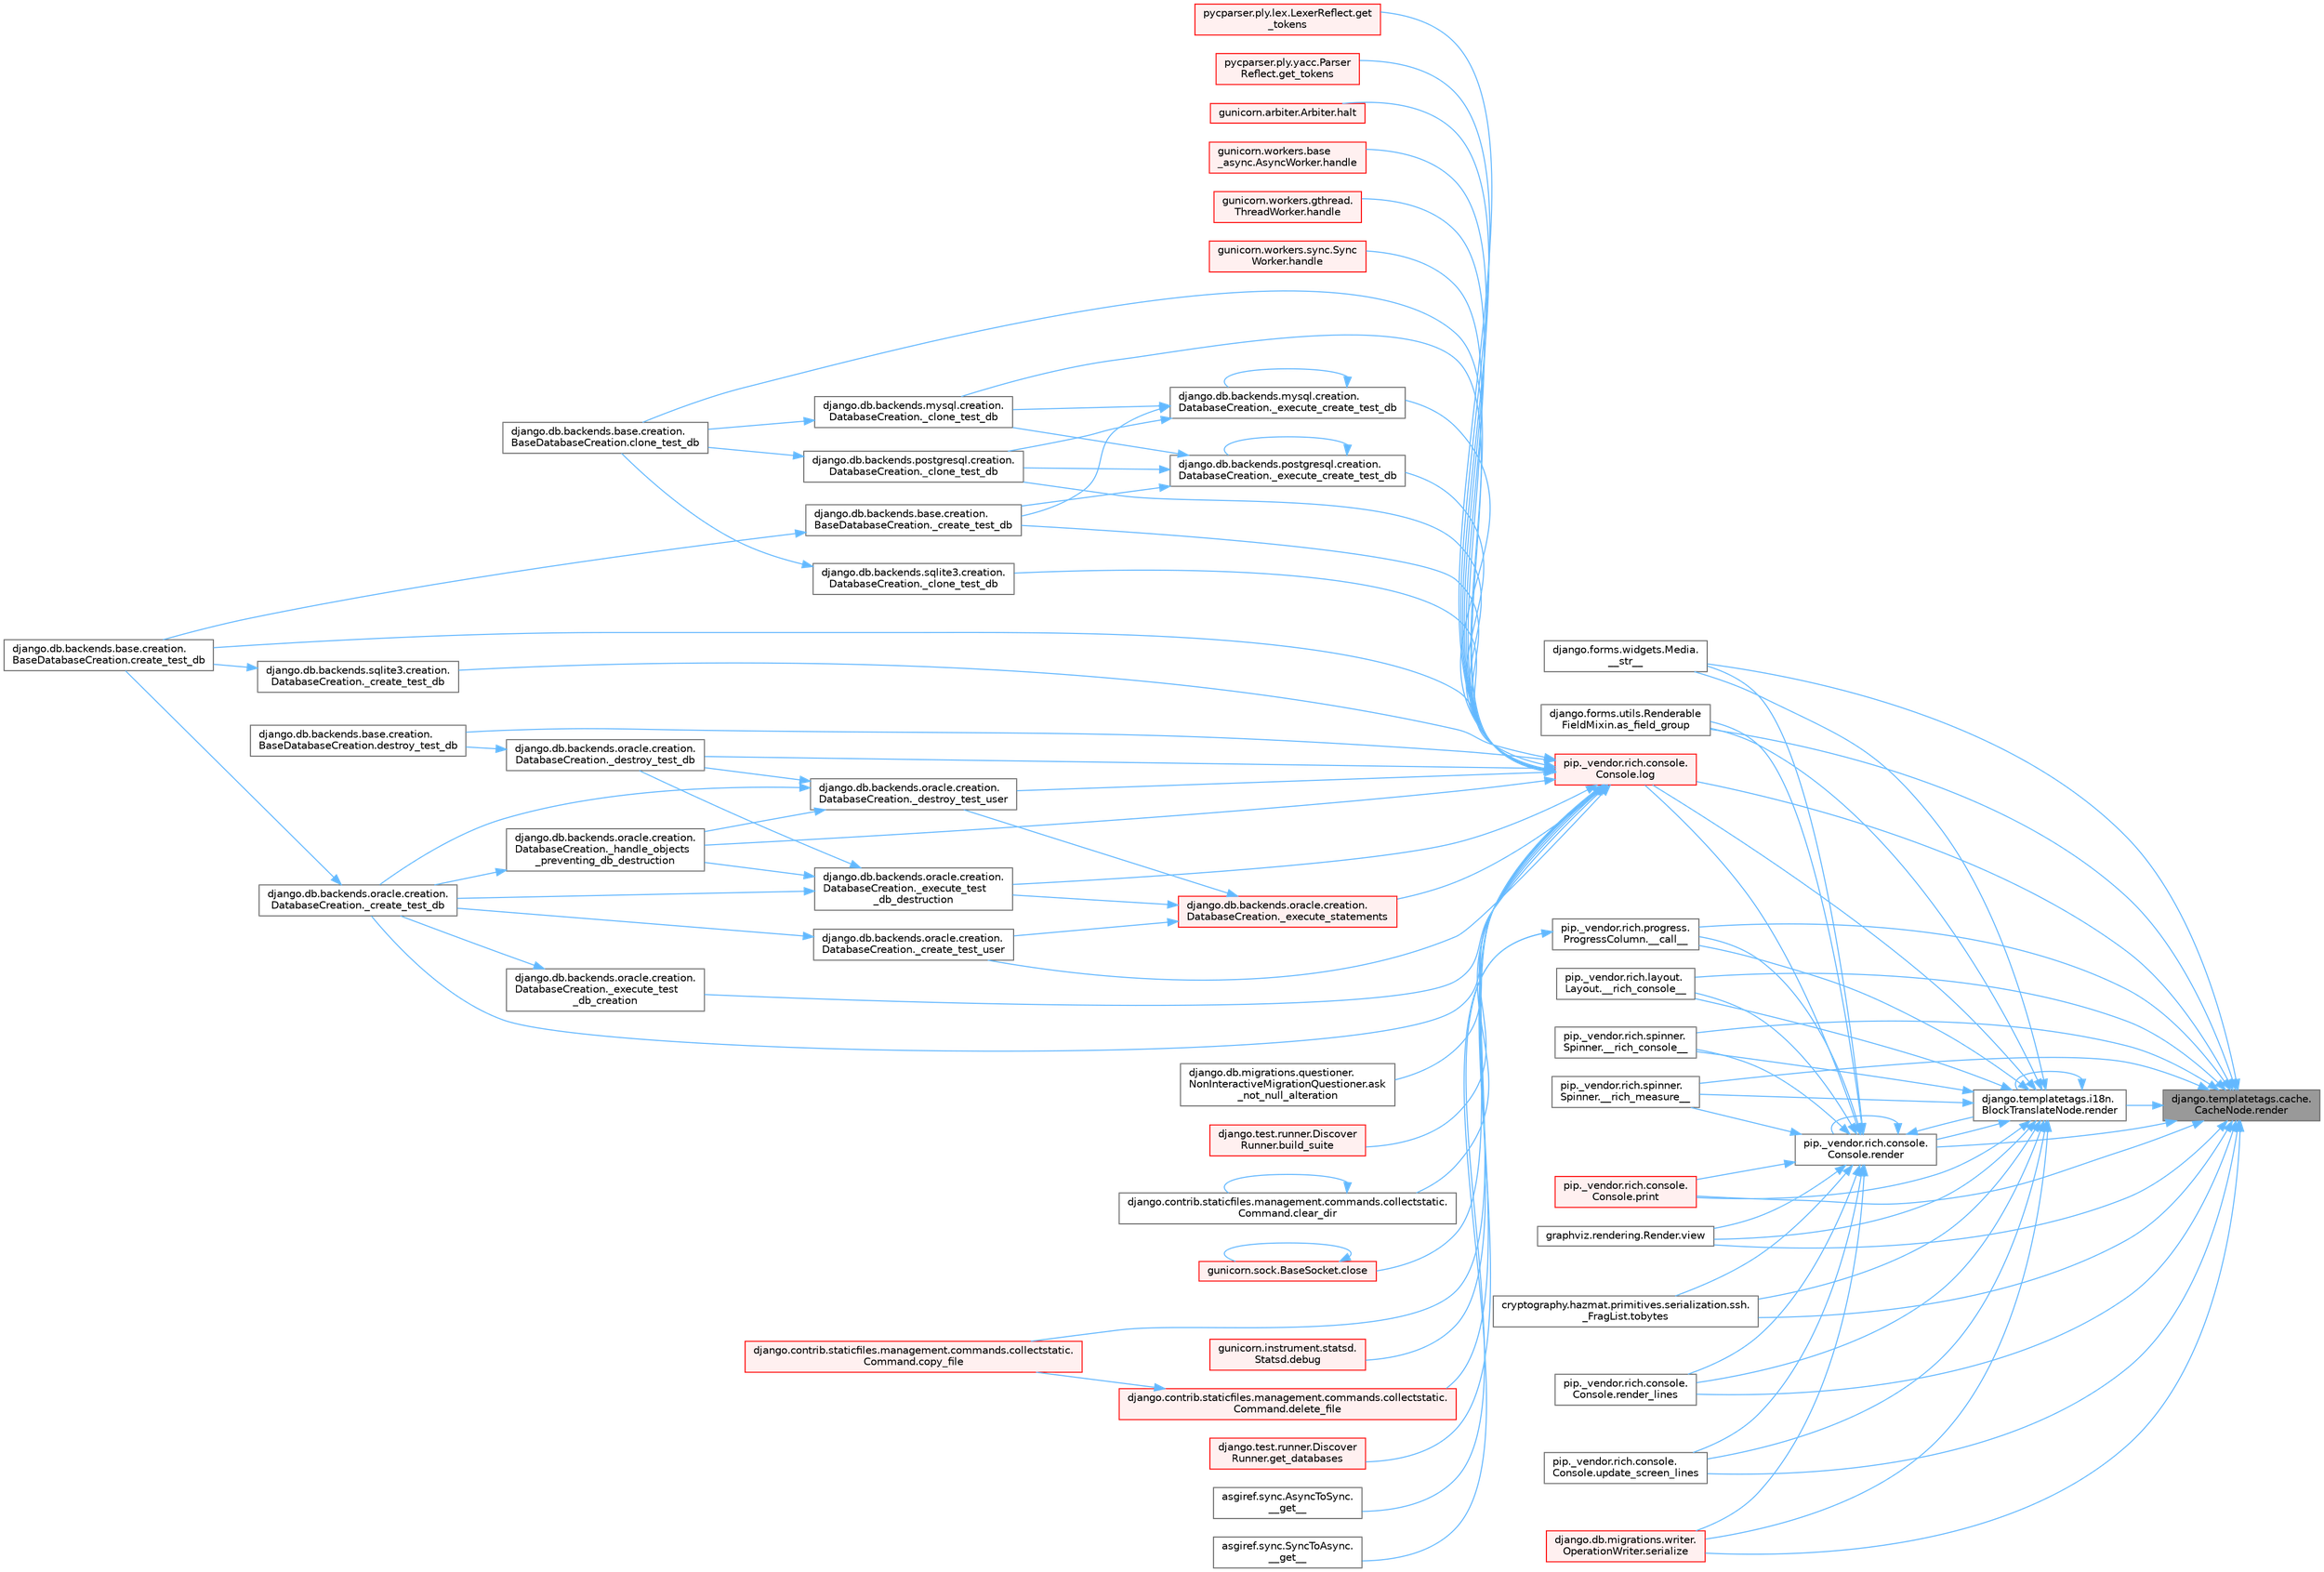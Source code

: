 digraph "django.templatetags.cache.CacheNode.render"
{
 // LATEX_PDF_SIZE
  bgcolor="transparent";
  edge [fontname=Helvetica,fontsize=10,labelfontname=Helvetica,labelfontsize=10];
  node [fontname=Helvetica,fontsize=10,shape=box,height=0.2,width=0.4];
  rankdir="RL";
  Node1 [id="Node000001",label="django.templatetags.cache.\lCacheNode.render",height=0.2,width=0.4,color="gray40", fillcolor="grey60", style="filled", fontcolor="black",tooltip=" "];
  Node1 -> Node2 [id="edge1_Node000001_Node000002",dir="back",color="steelblue1",style="solid",tooltip=" "];
  Node2 [id="Node000002",label="pip._vendor.rich.progress.\lProgressColumn.__call__",height=0.2,width=0.4,color="grey40", fillcolor="white", style="filled",URL="$classpip_1_1__vendor_1_1rich_1_1progress_1_1_progress_column.html#ae0c399be74222f949edb0fa5324cf6ea",tooltip=" "];
  Node2 -> Node3 [id="edge2_Node000002_Node000003",dir="back",color="steelblue1",style="solid",tooltip=" "];
  Node3 [id="Node000003",label="asgiref.sync.AsyncToSync.\l__get__",height=0.2,width=0.4,color="grey40", fillcolor="white", style="filled",URL="$classasgiref_1_1sync_1_1_async_to_sync.html#a23e9ef7a73da98dad9e3f4e65846969b",tooltip=" "];
  Node2 -> Node4 [id="edge3_Node000002_Node000004",dir="back",color="steelblue1",style="solid",tooltip=" "];
  Node4 [id="Node000004",label="asgiref.sync.SyncToAsync.\l__get__",height=0.2,width=0.4,color="grey40", fillcolor="white", style="filled",URL="$classasgiref_1_1sync_1_1_sync_to_async.html#aebdfbe3f01079a529fd2f39810597381",tooltip=" "];
  Node1 -> Node5 [id="edge4_Node000001_Node000005",dir="back",color="steelblue1",style="solid",tooltip=" "];
  Node5 [id="Node000005",label="pip._vendor.rich.layout.\lLayout.__rich_console__",height=0.2,width=0.4,color="grey40", fillcolor="white", style="filled",URL="$classpip_1_1__vendor_1_1rich_1_1layout_1_1_layout.html#ac39cb3d17d2b0324ee1b0dada41a3ebd",tooltip=" "];
  Node1 -> Node6 [id="edge5_Node000001_Node000006",dir="back",color="steelblue1",style="solid",tooltip=" "];
  Node6 [id="Node000006",label="pip._vendor.rich.spinner.\lSpinner.__rich_console__",height=0.2,width=0.4,color="grey40", fillcolor="white", style="filled",URL="$classpip_1_1__vendor_1_1rich_1_1spinner_1_1_spinner.html#a6883d8dced19ac48d4dfc74f776357fd",tooltip=" "];
  Node1 -> Node7 [id="edge6_Node000001_Node000007",dir="back",color="steelblue1",style="solid",tooltip=" "];
  Node7 [id="Node000007",label="pip._vendor.rich.spinner.\lSpinner.__rich_measure__",height=0.2,width=0.4,color="grey40", fillcolor="white", style="filled",URL="$classpip_1_1__vendor_1_1rich_1_1spinner_1_1_spinner.html#a89745682c823c44a31bae8e8d07869f5",tooltip=" "];
  Node1 -> Node8 [id="edge7_Node000001_Node000008",dir="back",color="steelblue1",style="solid",tooltip=" "];
  Node8 [id="Node000008",label="django.forms.widgets.Media.\l__str__",height=0.2,width=0.4,color="grey40", fillcolor="white", style="filled",URL="$classdjango_1_1forms_1_1widgets_1_1_media.html#ae1651710548a7d9f14f036d035012d21",tooltip=" "];
  Node1 -> Node9 [id="edge8_Node000001_Node000009",dir="back",color="steelblue1",style="solid",tooltip=" "];
  Node9 [id="Node000009",label="django.forms.utils.Renderable\lFieldMixin.as_field_group",height=0.2,width=0.4,color="grey40", fillcolor="white", style="filled",URL="$classdjango_1_1forms_1_1utils_1_1_renderable_field_mixin.html#a1e9a1b4f790ea694431554267fd5d74c",tooltip=" "];
  Node1 -> Node10 [id="edge9_Node000001_Node000010",dir="back",color="steelblue1",style="solid",tooltip=" "];
  Node10 [id="Node000010",label="pip._vendor.rich.console.\lConsole.log",height=0.2,width=0.4,color="red", fillcolor="#FFF0F0", style="filled",URL="$classpip_1_1__vendor_1_1rich_1_1console_1_1_console.html#af9c77e39f9413fc2b134c60cfa23b0f1",tooltip=" "];
  Node10 -> Node11 [id="edge10_Node000010_Node000011",dir="back",color="steelblue1",style="solid",tooltip=" "];
  Node11 [id="Node000011",label="django.db.backends.mysql.creation.\lDatabaseCreation._clone_test_db",height=0.2,width=0.4,color="grey40", fillcolor="white", style="filled",URL="$classdjango_1_1db_1_1backends_1_1mysql_1_1creation_1_1_database_creation.html#ab4d99b6a9b6a81141d0fba9440d91619",tooltip=" "];
  Node11 -> Node12 [id="edge11_Node000011_Node000012",dir="back",color="steelblue1",style="solid",tooltip=" "];
  Node12 [id="Node000012",label="django.db.backends.base.creation.\lBaseDatabaseCreation.clone_test_db",height=0.2,width=0.4,color="grey40", fillcolor="white", style="filled",URL="$classdjango_1_1db_1_1backends_1_1base_1_1creation_1_1_base_database_creation.html#aa792ff2a6725c1020027c189ff967316",tooltip=" "];
  Node10 -> Node13 [id="edge12_Node000010_Node000013",dir="back",color="steelblue1",style="solid",tooltip=" "];
  Node13 [id="Node000013",label="django.db.backends.postgresql.creation.\lDatabaseCreation._clone_test_db",height=0.2,width=0.4,color="grey40", fillcolor="white", style="filled",URL="$classdjango_1_1db_1_1backends_1_1postgresql_1_1creation_1_1_database_creation.html#ab57e8a2ba94a8a4888fd435036b4c322",tooltip=" "];
  Node13 -> Node12 [id="edge13_Node000013_Node000012",dir="back",color="steelblue1",style="solid",tooltip=" "];
  Node10 -> Node14 [id="edge14_Node000010_Node000014",dir="back",color="steelblue1",style="solid",tooltip=" "];
  Node14 [id="Node000014",label="django.db.backends.sqlite3.creation.\lDatabaseCreation._clone_test_db",height=0.2,width=0.4,color="grey40", fillcolor="white", style="filled",URL="$classdjango_1_1db_1_1backends_1_1sqlite3_1_1creation_1_1_database_creation.html#a43a28bd11187e2b0677fd0be7643387b",tooltip=" "];
  Node14 -> Node12 [id="edge15_Node000014_Node000012",dir="back",color="steelblue1",style="solid",tooltip=" "];
  Node10 -> Node15 [id="edge16_Node000010_Node000015",dir="back",color="steelblue1",style="solid",tooltip=" "];
  Node15 [id="Node000015",label="django.db.backends.base.creation.\lBaseDatabaseCreation._create_test_db",height=0.2,width=0.4,color="grey40", fillcolor="white", style="filled",URL="$classdjango_1_1db_1_1backends_1_1base_1_1creation_1_1_base_database_creation.html#a3782aff49b95503af2f0e518a10dc22d",tooltip=" "];
  Node15 -> Node16 [id="edge17_Node000015_Node000016",dir="back",color="steelblue1",style="solid",tooltip=" "];
  Node16 [id="Node000016",label="django.db.backends.base.creation.\lBaseDatabaseCreation.create_test_db",height=0.2,width=0.4,color="grey40", fillcolor="white", style="filled",URL="$classdjango_1_1db_1_1backends_1_1base_1_1creation_1_1_base_database_creation.html#af6962208f3f5ffa10ab9acf501090181",tooltip=" "];
  Node10 -> Node17 [id="edge18_Node000010_Node000017",dir="back",color="steelblue1",style="solid",tooltip=" "];
  Node17 [id="Node000017",label="django.db.backends.oracle.creation.\lDatabaseCreation._create_test_db",height=0.2,width=0.4,color="grey40", fillcolor="white", style="filled",URL="$classdjango_1_1db_1_1backends_1_1oracle_1_1creation_1_1_database_creation.html#aea03f2099a0f6691226755c6b60c133f",tooltip=" "];
  Node17 -> Node16 [id="edge19_Node000017_Node000016",dir="back",color="steelblue1",style="solid",tooltip=" "];
  Node10 -> Node18 [id="edge20_Node000010_Node000018",dir="back",color="steelblue1",style="solid",tooltip=" "];
  Node18 [id="Node000018",label="django.db.backends.sqlite3.creation.\lDatabaseCreation._create_test_db",height=0.2,width=0.4,color="grey40", fillcolor="white", style="filled",URL="$classdjango_1_1db_1_1backends_1_1sqlite3_1_1creation_1_1_database_creation.html#a67d2c057a1e604f78b379e63cd6bff28",tooltip=" "];
  Node18 -> Node16 [id="edge21_Node000018_Node000016",dir="back",color="steelblue1",style="solid",tooltip=" "];
  Node10 -> Node19 [id="edge22_Node000010_Node000019",dir="back",color="steelblue1",style="solid",tooltip=" "];
  Node19 [id="Node000019",label="django.db.backends.oracle.creation.\lDatabaseCreation._create_test_user",height=0.2,width=0.4,color="grey40", fillcolor="white", style="filled",URL="$classdjango_1_1db_1_1backends_1_1oracle_1_1creation_1_1_database_creation.html#a59ea754a7f0af2c6d24086c033e1a0dd",tooltip=" "];
  Node19 -> Node17 [id="edge23_Node000019_Node000017",dir="back",color="steelblue1",style="solid",tooltip=" "];
  Node10 -> Node20 [id="edge24_Node000010_Node000020",dir="back",color="steelblue1",style="solid",tooltip=" "];
  Node20 [id="Node000020",label="django.db.backends.oracle.creation.\lDatabaseCreation._destroy_test_db",height=0.2,width=0.4,color="grey40", fillcolor="white", style="filled",URL="$classdjango_1_1db_1_1backends_1_1oracle_1_1creation_1_1_database_creation.html#a08dd28500eb796fba820014d705845e1",tooltip=" "];
  Node20 -> Node21 [id="edge25_Node000020_Node000021",dir="back",color="steelblue1",style="solid",tooltip=" "];
  Node21 [id="Node000021",label="django.db.backends.base.creation.\lBaseDatabaseCreation.destroy_test_db",height=0.2,width=0.4,color="grey40", fillcolor="white", style="filled",URL="$classdjango_1_1db_1_1backends_1_1base_1_1creation_1_1_base_database_creation.html#a2c41c21dd95190d85b132c7666f9593d",tooltip=" "];
  Node10 -> Node22 [id="edge26_Node000010_Node000022",dir="back",color="steelblue1",style="solid",tooltip=" "];
  Node22 [id="Node000022",label="django.db.backends.oracle.creation.\lDatabaseCreation._destroy_test_user",height=0.2,width=0.4,color="grey40", fillcolor="white", style="filled",URL="$classdjango_1_1db_1_1backends_1_1oracle_1_1creation_1_1_database_creation.html#ac5b566d811b2dcccb9c6c125486ec8b9",tooltip=" "];
  Node22 -> Node17 [id="edge27_Node000022_Node000017",dir="back",color="steelblue1",style="solid",tooltip=" "];
  Node22 -> Node20 [id="edge28_Node000022_Node000020",dir="back",color="steelblue1",style="solid",tooltip=" "];
  Node22 -> Node23 [id="edge29_Node000022_Node000023",dir="back",color="steelblue1",style="solid",tooltip=" "];
  Node23 [id="Node000023",label="django.db.backends.oracle.creation.\lDatabaseCreation._handle_objects\l_preventing_db_destruction",height=0.2,width=0.4,color="grey40", fillcolor="white", style="filled",URL="$classdjango_1_1db_1_1backends_1_1oracle_1_1creation_1_1_database_creation.html#a1c37c804f0a89dbadda5bc9fd5b601af",tooltip=" "];
  Node23 -> Node17 [id="edge30_Node000023_Node000017",dir="back",color="steelblue1",style="solid",tooltip=" "];
  Node10 -> Node24 [id="edge31_Node000010_Node000024",dir="back",color="steelblue1",style="solid",tooltip=" "];
  Node24 [id="Node000024",label="django.db.backends.mysql.creation.\lDatabaseCreation._execute_create_test_db",height=0.2,width=0.4,color="grey40", fillcolor="white", style="filled",URL="$classdjango_1_1db_1_1backends_1_1mysql_1_1creation_1_1_database_creation.html#ab42ab74c9087be175aad845aec9d4160",tooltip=" "];
  Node24 -> Node11 [id="edge32_Node000024_Node000011",dir="back",color="steelblue1",style="solid",tooltip=" "];
  Node24 -> Node13 [id="edge33_Node000024_Node000013",dir="back",color="steelblue1",style="solid",tooltip=" "];
  Node24 -> Node15 [id="edge34_Node000024_Node000015",dir="back",color="steelblue1",style="solid",tooltip=" "];
  Node24 -> Node24 [id="edge35_Node000024_Node000024",dir="back",color="steelblue1",style="solid",tooltip=" "];
  Node10 -> Node25 [id="edge36_Node000010_Node000025",dir="back",color="steelblue1",style="solid",tooltip=" "];
  Node25 [id="Node000025",label="django.db.backends.postgresql.creation.\lDatabaseCreation._execute_create_test_db",height=0.2,width=0.4,color="grey40", fillcolor="white", style="filled",URL="$classdjango_1_1db_1_1backends_1_1postgresql_1_1creation_1_1_database_creation.html#a8c9e9502a3370ff7f46e7982b1ace1ec",tooltip=" "];
  Node25 -> Node11 [id="edge37_Node000025_Node000011",dir="back",color="steelblue1",style="solid",tooltip=" "];
  Node25 -> Node13 [id="edge38_Node000025_Node000013",dir="back",color="steelblue1",style="solid",tooltip=" "];
  Node25 -> Node15 [id="edge39_Node000025_Node000015",dir="back",color="steelblue1",style="solid",tooltip=" "];
  Node25 -> Node25 [id="edge40_Node000025_Node000025",dir="back",color="steelblue1",style="solid",tooltip=" "];
  Node10 -> Node26 [id="edge41_Node000010_Node000026",dir="back",color="steelblue1",style="solid",tooltip=" "];
  Node26 [id="Node000026",label="django.db.backends.oracle.creation.\lDatabaseCreation._execute_statements",height=0.2,width=0.4,color="red", fillcolor="#FFF0F0", style="filled",URL="$classdjango_1_1db_1_1backends_1_1oracle_1_1creation_1_1_database_creation.html#a40f0a887cb7b18753bb057b12ede6de5",tooltip=" "];
  Node26 -> Node19 [id="edge42_Node000026_Node000019",dir="back",color="steelblue1",style="solid",tooltip=" "];
  Node26 -> Node22 [id="edge43_Node000026_Node000022",dir="back",color="steelblue1",style="solid",tooltip=" "];
  Node26 -> Node29 [id="edge44_Node000026_Node000029",dir="back",color="steelblue1",style="solid",tooltip=" "];
  Node29 [id="Node000029",label="django.db.backends.oracle.creation.\lDatabaseCreation._execute_test\l_db_destruction",height=0.2,width=0.4,color="grey40", fillcolor="white", style="filled",URL="$classdjango_1_1db_1_1backends_1_1oracle_1_1creation_1_1_database_creation.html#a122c68cb1495e4c1a5c9c6a8f61ea46f",tooltip=" "];
  Node29 -> Node17 [id="edge45_Node000029_Node000017",dir="back",color="steelblue1",style="solid",tooltip=" "];
  Node29 -> Node20 [id="edge46_Node000029_Node000020",dir="back",color="steelblue1",style="solid",tooltip=" "];
  Node29 -> Node23 [id="edge47_Node000029_Node000023",dir="back",color="steelblue1",style="solid",tooltip=" "];
  Node10 -> Node28 [id="edge48_Node000010_Node000028",dir="back",color="steelblue1",style="solid",tooltip=" "];
  Node28 [id="Node000028",label="django.db.backends.oracle.creation.\lDatabaseCreation._execute_test\l_db_creation",height=0.2,width=0.4,color="grey40", fillcolor="white", style="filled",URL="$classdjango_1_1db_1_1backends_1_1oracle_1_1creation_1_1_database_creation.html#a66d037f8286d396a98cf6ad2a5b9f25f",tooltip=" "];
  Node28 -> Node17 [id="edge49_Node000028_Node000017",dir="back",color="steelblue1",style="solid",tooltip=" "];
  Node10 -> Node29 [id="edge50_Node000010_Node000029",dir="back",color="steelblue1",style="solid",tooltip=" "];
  Node10 -> Node23 [id="edge51_Node000010_Node000023",dir="back",color="steelblue1",style="solid",tooltip=" "];
  Node10 -> Node30 [id="edge52_Node000010_Node000030",dir="back",color="steelblue1",style="solid",tooltip=" "];
  Node30 [id="Node000030",label="django.db.migrations.questioner.\lNonInteractiveMigrationQuestioner.ask\l_not_null_alteration",height=0.2,width=0.4,color="grey40", fillcolor="white", style="filled",URL="$classdjango_1_1db_1_1migrations_1_1questioner_1_1_non_interactive_migration_questioner.html#a8e2e9dcddaff9a58581a3bdfbc87136f",tooltip=" "];
  Node10 -> Node31 [id="edge53_Node000010_Node000031",dir="back",color="steelblue1",style="solid",tooltip=" "];
  Node31 [id="Node000031",label="django.test.runner.Discover\lRunner.build_suite",height=0.2,width=0.4,color="red", fillcolor="#FFF0F0", style="filled",URL="$classdjango_1_1test_1_1runner_1_1_discover_runner.html#a59c1b9e138786179fdbfce3ab15bf2c8",tooltip=" "];
  Node10 -> Node33 [id="edge54_Node000010_Node000033",dir="back",color="steelblue1",style="solid",tooltip=" "];
  Node33 [id="Node000033",label="django.contrib.staticfiles.management.commands.collectstatic.\lCommand.clear_dir",height=0.2,width=0.4,color="grey40", fillcolor="white", style="filled",URL="$classdjango_1_1contrib_1_1staticfiles_1_1management_1_1commands_1_1collectstatic_1_1_command.html#a2974077448bb3e1203a0c82350976399",tooltip=" "];
  Node33 -> Node33 [id="edge55_Node000033_Node000033",dir="back",color="steelblue1",style="solid",tooltip=" "];
  Node10 -> Node12 [id="edge56_Node000010_Node000012",dir="back",color="steelblue1",style="solid",tooltip=" "];
  Node10 -> Node34 [id="edge57_Node000010_Node000034",dir="back",color="steelblue1",style="solid",tooltip=" "];
  Node34 [id="Node000034",label="gunicorn.sock.BaseSocket.close",height=0.2,width=0.4,color="red", fillcolor="#FFF0F0", style="filled",URL="$classgunicorn_1_1sock_1_1_base_socket.html#af2002e81bf30cc8c6614f9568af6ef06",tooltip=" "];
  Node34 -> Node34 [id="edge58_Node000034_Node000034",dir="back",color="steelblue1",style="solid",tooltip=" "];
  Node10 -> Node2413 [id="edge59_Node000010_Node002413",dir="back",color="steelblue1",style="solid",tooltip=" "];
  Node2413 [id="Node002413",label="django.contrib.staticfiles.management.commands.collectstatic.\lCommand.copy_file",height=0.2,width=0.4,color="red", fillcolor="#FFF0F0", style="filled",URL="$classdjango_1_1contrib_1_1staticfiles_1_1management_1_1commands_1_1collectstatic_1_1_command.html#aa1d53e284649215d968d4bb505fb4d4b",tooltip=" "];
  Node10 -> Node16 [id="edge60_Node000010_Node000016",dir="back",color="steelblue1",style="solid",tooltip=" "];
  Node10 -> Node2996 [id="edge61_Node000010_Node002996",dir="back",color="steelblue1",style="solid",tooltip=" "];
  Node2996 [id="Node002996",label="gunicorn.instrument.statsd.\lStatsd.debug",height=0.2,width=0.4,color="red", fillcolor="#FFF0F0", style="filled",URL="$classgunicorn_1_1instrument_1_1statsd_1_1_statsd.html#abb1906a025131e88e3da6201580d70b8",tooltip=" "];
  Node10 -> Node2412 [id="edge62_Node000010_Node002412",dir="back",color="steelblue1",style="solid",tooltip=" "];
  Node2412 [id="Node002412",label="django.contrib.staticfiles.management.commands.collectstatic.\lCommand.delete_file",height=0.2,width=0.4,color="red", fillcolor="#FFF0F0", style="filled",URL="$classdjango_1_1contrib_1_1staticfiles_1_1management_1_1commands_1_1collectstatic_1_1_command.html#a54d45dfce4bec3a86e7cd24afd6ade21",tooltip=" "];
  Node2412 -> Node2413 [id="edge63_Node002412_Node002413",dir="back",color="steelblue1",style="solid",tooltip=" "];
  Node10 -> Node21 [id="edge64_Node000010_Node000021",dir="back",color="steelblue1",style="solid",tooltip=" "];
  Node10 -> Node2997 [id="edge65_Node000010_Node002997",dir="back",color="steelblue1",style="solid",tooltip=" "];
  Node2997 [id="Node002997",label="django.test.runner.Discover\lRunner.get_databases",height=0.2,width=0.4,color="red", fillcolor="#FFF0F0", style="filled",URL="$classdjango_1_1test_1_1runner_1_1_discover_runner.html#ad447cd139bbf24a8ca2d0c4bd0bb9810",tooltip=" "];
  Node10 -> Node1605 [id="edge66_Node000010_Node001605",dir="back",color="steelblue1",style="solid",tooltip=" "];
  Node1605 [id="Node001605",label="pycparser.ply.lex.LexerReflect.get\l_tokens",height=0.2,width=0.4,color="red", fillcolor="#FFF0F0", style="filled",URL="$classpycparser_1_1ply_1_1lex_1_1_lexer_reflect.html#a10983bce282c9b55abb82ce3807c6286",tooltip=" "];
  Node10 -> Node1607 [id="edge67_Node000010_Node001607",dir="back",color="steelblue1",style="solid",tooltip=" "];
  Node1607 [id="Node001607",label="pycparser.ply.yacc.Parser\lReflect.get_tokens",height=0.2,width=0.4,color="red", fillcolor="#FFF0F0", style="filled",URL="$classpycparser_1_1ply_1_1yacc_1_1_parser_reflect.html#a32a8391d1552f74d1fd812eec68dc908",tooltip=" "];
  Node10 -> Node1410 [id="edge68_Node000010_Node001410",dir="back",color="steelblue1",style="solid",tooltip=" "];
  Node1410 [id="Node001410",label="gunicorn.arbiter.Arbiter.halt",height=0.2,width=0.4,color="red", fillcolor="#FFF0F0", style="filled",URL="$classgunicorn_1_1arbiter_1_1_arbiter.html#a8c96a567bd668d560500593a6681b98c",tooltip=" "];
  Node10 -> Node1559 [id="edge69_Node000010_Node001559",dir="back",color="steelblue1",style="solid",tooltip=" "];
  Node1559 [id="Node001559",label="gunicorn.workers.base\l_async.AsyncWorker.handle",height=0.2,width=0.4,color="red", fillcolor="#FFF0F0", style="filled",URL="$classgunicorn_1_1workers_1_1base__async_1_1_async_worker.html#a70fcd33fad885f927f5ecd568c687cda",tooltip=" "];
  Node10 -> Node1560 [id="edge70_Node000010_Node001560",dir="back",color="steelblue1",style="solid",tooltip=" "];
  Node1560 [id="Node001560",label="gunicorn.workers.gthread.\lThreadWorker.handle",height=0.2,width=0.4,color="red", fillcolor="#FFF0F0", style="filled",URL="$classgunicorn_1_1workers_1_1gthread_1_1_thread_worker.html#a4f8aea398a9cc47d2065177bb1b6ccf1",tooltip=" "];
  Node10 -> Node1561 [id="edge71_Node000010_Node001561",dir="back",color="steelblue1",style="solid",tooltip=" "];
  Node1561 [id="Node001561",label="gunicorn.workers.sync.Sync\lWorker.handle",height=0.2,width=0.4,color="red", fillcolor="#FFF0F0", style="filled",URL="$classgunicorn_1_1workers_1_1sync_1_1_sync_worker.html#a50db3bfd7d97e0e4cb7e22bd066dd7de",tooltip=" "];
  Node1 -> Node431 [id="edge72_Node000001_Node000431",dir="back",color="steelblue1",style="solid",tooltip=" "];
  Node431 [id="Node000431",label="pip._vendor.rich.console.\lConsole.print",height=0.2,width=0.4,color="red", fillcolor="#FFF0F0", style="filled",URL="$classpip_1_1__vendor_1_1rich_1_1console_1_1_console.html#af954370cdbb49236b597f2c11064549d",tooltip=" "];
  Node1 -> Node513 [id="edge73_Node000001_Node000513",dir="back",color="steelblue1",style="solid",tooltip=" "];
  Node513 [id="Node000513",label="django.templatetags.i18n.\lBlockTranslateNode.render",height=0.2,width=0.4,color="grey40", fillcolor="white", style="filled",URL="$classdjango_1_1templatetags_1_1i18n_1_1_block_translate_node.html#aaf05bebfd02c1c4b676387ada0357832",tooltip=" "];
  Node513 -> Node2 [id="edge74_Node000513_Node000002",dir="back",color="steelblue1",style="solid",tooltip=" "];
  Node513 -> Node5 [id="edge75_Node000513_Node000005",dir="back",color="steelblue1",style="solid",tooltip=" "];
  Node513 -> Node6 [id="edge76_Node000513_Node000006",dir="back",color="steelblue1",style="solid",tooltip=" "];
  Node513 -> Node7 [id="edge77_Node000513_Node000007",dir="back",color="steelblue1",style="solid",tooltip=" "];
  Node513 -> Node8 [id="edge78_Node000513_Node000008",dir="back",color="steelblue1",style="solid",tooltip=" "];
  Node513 -> Node9 [id="edge79_Node000513_Node000009",dir="back",color="steelblue1",style="solid",tooltip=" "];
  Node513 -> Node10 [id="edge80_Node000513_Node000010",dir="back",color="steelblue1",style="solid",tooltip=" "];
  Node513 -> Node431 [id="edge81_Node000513_Node000431",dir="back",color="steelblue1",style="solid",tooltip=" "];
  Node513 -> Node513 [id="edge82_Node000513_Node000513",dir="back",color="steelblue1",style="solid",tooltip=" "];
  Node513 -> Node514 [id="edge83_Node000513_Node000514",dir="back",color="steelblue1",style="solid",tooltip=" "];
  Node514 [id="Node000514",label="pip._vendor.rich.console.\lConsole.render",height=0.2,width=0.4,color="grey40", fillcolor="white", style="filled",URL="$classpip_1_1__vendor_1_1rich_1_1console_1_1_console.html#a9551b8254c573105adde80622393a938",tooltip=" "];
  Node514 -> Node2 [id="edge84_Node000514_Node000002",dir="back",color="steelblue1",style="solid",tooltip=" "];
  Node514 -> Node5 [id="edge85_Node000514_Node000005",dir="back",color="steelblue1",style="solid",tooltip=" "];
  Node514 -> Node6 [id="edge86_Node000514_Node000006",dir="back",color="steelblue1",style="solid",tooltip=" "];
  Node514 -> Node7 [id="edge87_Node000514_Node000007",dir="back",color="steelblue1",style="solid",tooltip=" "];
  Node514 -> Node8 [id="edge88_Node000514_Node000008",dir="back",color="steelblue1",style="solid",tooltip=" "];
  Node514 -> Node9 [id="edge89_Node000514_Node000009",dir="back",color="steelblue1",style="solid",tooltip=" "];
  Node514 -> Node10 [id="edge90_Node000514_Node000010",dir="back",color="steelblue1",style="solid",tooltip=" "];
  Node514 -> Node431 [id="edge91_Node000514_Node000431",dir="back",color="steelblue1",style="solid",tooltip=" "];
  Node514 -> Node513 [id="edge92_Node000514_Node000513",dir="back",color="steelblue1",style="solid",tooltip=" "];
  Node514 -> Node514 [id="edge93_Node000514_Node000514",dir="back",color="steelblue1",style="solid",tooltip=" "];
  Node514 -> Node515 [id="edge94_Node000514_Node000515",dir="back",color="steelblue1",style="solid",tooltip=" "];
  Node515 [id="Node000515",label="pip._vendor.rich.console.\lConsole.render_lines",height=0.2,width=0.4,color="grey40", fillcolor="white", style="filled",URL="$classpip_1_1__vendor_1_1rich_1_1console_1_1_console.html#a5818808a49db20c5bee6986425f96f14",tooltip=" "];
  Node514 -> Node516 [id="edge95_Node000514_Node000516",dir="back",color="steelblue1",style="solid",tooltip=" "];
  Node516 [id="Node000516",label="django.db.migrations.writer.\lOperationWriter.serialize",height=0.2,width=0.4,color="red", fillcolor="#FFF0F0", style="filled",URL="$classdjango_1_1db_1_1migrations_1_1writer_1_1_operation_writer.html#a866e8d13e1c54a35d74e9a6b0383b2f8",tooltip=" "];
  Node514 -> Node588 [id="edge96_Node000514_Node000588",dir="back",color="steelblue1",style="solid",tooltip=" "];
  Node588 [id="Node000588",label="cryptography.hazmat.primitives.serialization.ssh.\l_FragList.tobytes",height=0.2,width=0.4,color="grey40", fillcolor="white", style="filled",URL="$classcryptography_1_1hazmat_1_1primitives_1_1serialization_1_1ssh_1_1___frag_list.html#a195dd4e7c741624829a13af53fa3de38",tooltip=" "];
  Node514 -> Node589 [id="edge97_Node000514_Node000589",dir="back",color="steelblue1",style="solid",tooltip=" "];
  Node589 [id="Node000589",label="pip._vendor.rich.console.\lConsole.update_screen_lines",height=0.2,width=0.4,color="grey40", fillcolor="white", style="filled",URL="$classpip_1_1__vendor_1_1rich_1_1console_1_1_console.html#a21cfe5af86ec7533f23d45fe2969817e",tooltip=" "];
  Node514 -> Node590 [id="edge98_Node000514_Node000590",dir="back",color="steelblue1",style="solid",tooltip=" "];
  Node590 [id="Node000590",label="graphviz.rendering.Render.view",height=0.2,width=0.4,color="grey40", fillcolor="white", style="filled",URL="$classgraphviz_1_1rendering_1_1_render.html#a53169c422996b9a7e92b5580c13914e2",tooltip=" "];
  Node513 -> Node515 [id="edge99_Node000513_Node000515",dir="back",color="steelblue1",style="solid",tooltip=" "];
  Node513 -> Node516 [id="edge100_Node000513_Node000516",dir="back",color="steelblue1",style="solid",tooltip=" "];
  Node513 -> Node588 [id="edge101_Node000513_Node000588",dir="back",color="steelblue1",style="solid",tooltip=" "];
  Node513 -> Node589 [id="edge102_Node000513_Node000589",dir="back",color="steelblue1",style="solid",tooltip=" "];
  Node513 -> Node590 [id="edge103_Node000513_Node000590",dir="back",color="steelblue1",style="solid",tooltip=" "];
  Node1 -> Node514 [id="edge104_Node000001_Node000514",dir="back",color="steelblue1",style="solid",tooltip=" "];
  Node1 -> Node515 [id="edge105_Node000001_Node000515",dir="back",color="steelblue1",style="solid",tooltip=" "];
  Node1 -> Node516 [id="edge106_Node000001_Node000516",dir="back",color="steelblue1",style="solid",tooltip=" "];
  Node1 -> Node588 [id="edge107_Node000001_Node000588",dir="back",color="steelblue1",style="solid",tooltip=" "];
  Node1 -> Node589 [id="edge108_Node000001_Node000589",dir="back",color="steelblue1",style="solid",tooltip=" "];
  Node1 -> Node590 [id="edge109_Node000001_Node000590",dir="back",color="steelblue1",style="solid",tooltip=" "];
}
